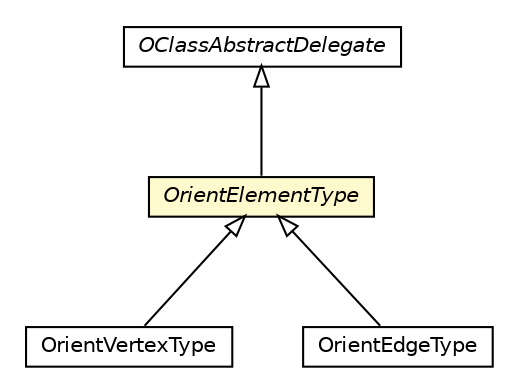 #!/usr/local/bin/dot
#
# Class diagram 
# Generated by UMLGraph version R5_6-24-gf6e263 (http://www.umlgraph.org/)
#

digraph G {
	edge [fontname="Helvetica",fontsize=10,labelfontname="Helvetica",labelfontsize=10];
	node [fontname="Helvetica",fontsize=10,shape=plaintext];
	nodesep=0.25;
	ranksep=0.5;
	// com.orientechnologies.orient.core.metadata.schema.OClassAbstractDelegate
	c4444761 [label=<<table title="com.orientechnologies.orient.core.metadata.schema.OClassAbstractDelegate" border="0" cellborder="1" cellspacing="0" cellpadding="2" port="p" href="../../../../orientechnologies/orient/core/metadata/schema/OClassAbstractDelegate.html">
		<tr><td><table border="0" cellspacing="0" cellpadding="1">
<tr><td align="center" balign="center"><font face="Helvetica-Oblique"> OClassAbstractDelegate </font></td></tr>
		</table></td></tr>
		</table>>, URL="../../../../orientechnologies/orient/core/metadata/schema/OClassAbstractDelegate.html", fontname="Helvetica", fontcolor="black", fontsize=10.0];
	// com.tinkerpop.blueprints.impls.orient.OrientVertexType
	c4446109 [label=<<table title="com.tinkerpop.blueprints.impls.orient.OrientVertexType" border="0" cellborder="1" cellspacing="0" cellpadding="2" port="p" href="./OrientVertexType.html">
		<tr><td><table border="0" cellspacing="0" cellpadding="1">
<tr><td align="center" balign="center"> OrientVertexType </td></tr>
		</table></td></tr>
		</table>>, URL="./OrientVertexType.html", fontname="Helvetica", fontcolor="black", fontsize=10.0];
	// com.tinkerpop.blueprints.impls.orient.OrientElementType
	c4446113 [label=<<table title="com.tinkerpop.blueprints.impls.orient.OrientElementType" border="0" cellborder="1" cellspacing="0" cellpadding="2" port="p" bgcolor="lemonChiffon" href="./OrientElementType.html">
		<tr><td><table border="0" cellspacing="0" cellpadding="1">
<tr><td align="center" balign="center"><font face="Helvetica-Oblique"> OrientElementType </font></td></tr>
		</table></td></tr>
		</table>>, URL="./OrientElementType.html", fontname="Helvetica", fontcolor="black", fontsize=10.0];
	// com.tinkerpop.blueprints.impls.orient.OrientEdgeType
	c4446125 [label=<<table title="com.tinkerpop.blueprints.impls.orient.OrientEdgeType" border="0" cellborder="1" cellspacing="0" cellpadding="2" port="p" href="./OrientEdgeType.html">
		<tr><td><table border="0" cellspacing="0" cellpadding="1">
<tr><td align="center" balign="center"> OrientEdgeType </td></tr>
		</table></td></tr>
		</table>>, URL="./OrientEdgeType.html", fontname="Helvetica", fontcolor="black", fontsize=10.0];
	//com.tinkerpop.blueprints.impls.orient.OrientVertexType extends com.tinkerpop.blueprints.impls.orient.OrientElementType
	c4446113:p -> c4446109:p [dir=back,arrowtail=empty];
	//com.tinkerpop.blueprints.impls.orient.OrientElementType extends com.orientechnologies.orient.core.metadata.schema.OClassAbstractDelegate
	c4444761:p -> c4446113:p [dir=back,arrowtail=empty];
	//com.tinkerpop.blueprints.impls.orient.OrientEdgeType extends com.tinkerpop.blueprints.impls.orient.OrientElementType
	c4446113:p -> c4446125:p [dir=back,arrowtail=empty];
}

